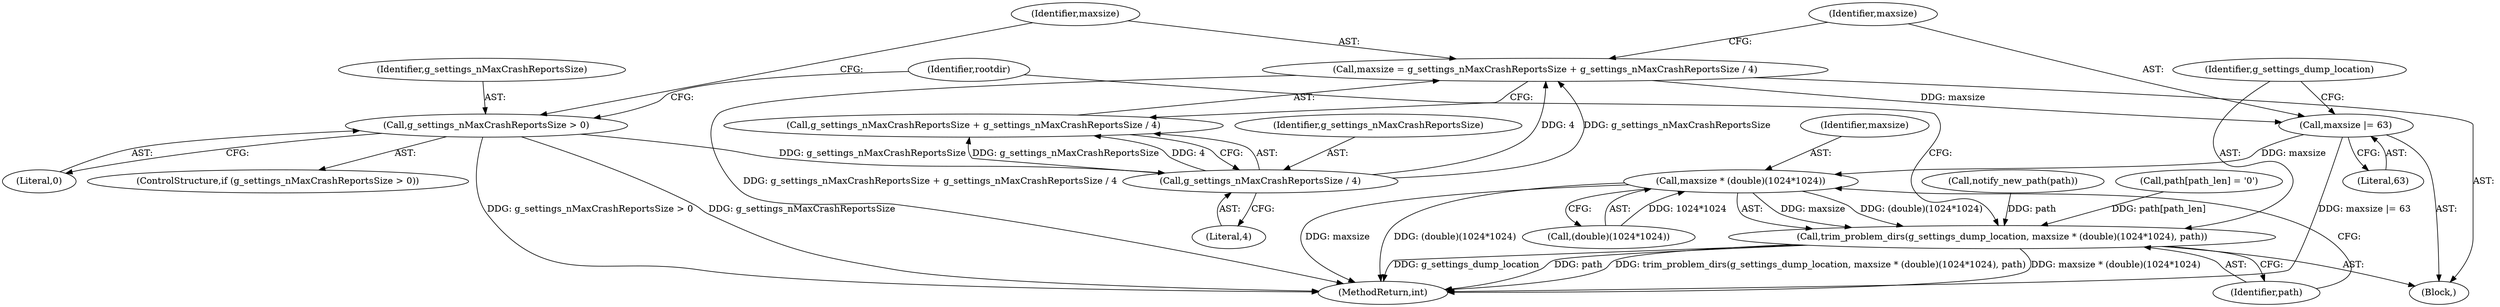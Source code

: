 digraph "0_abrt_17cb66b13997b0159b4253b3f5722db79f476d68@integer" {
"1001092" [label="(Call,maxsize = g_settings_nMaxCrashReportsSize + g_settings_nMaxCrashReportsSize / 4)"];
"1001096" [label="(Call,g_settings_nMaxCrashReportsSize / 4)"];
"1001087" [label="(Call,g_settings_nMaxCrashReportsSize > 0)"];
"1001099" [label="(Call,maxsize |= 63)"];
"1001104" [label="(Call,maxsize * (double)(1024*1024))"];
"1001102" [label="(Call,trim_problem_dirs(g_settings_dump_location, maxsize * (double)(1024*1024), path))"];
"1001094" [label="(Call,g_settings_nMaxCrashReportsSize + g_settings_nMaxCrashReportsSize / 4)"];
"1001096" [label="(Call,g_settings_nMaxCrashReportsSize / 4)"];
"1001180" [label="(MethodReturn,int)"];
"1001102" [label="(Call,trim_problem_dirs(g_settings_dump_location, maxsize * (double)(1024*1024), path))"];
"1001105" [label="(Identifier,maxsize)"];
"1001103" [label="(Identifier,g_settings_dump_location)"];
"1001087" [label="(Call,g_settings_nMaxCrashReportsSize > 0)"];
"1001088" [label="(Identifier,g_settings_nMaxCrashReportsSize)"];
"1001101" [label="(Literal,63)"];
"1001090" [label="(Block,)"];
"1001084" [label="(Call,notify_new_path(path))"];
"1001111" [label="(Identifier,path)"];
"1001086" [label="(ControlStructure,if (g_settings_nMaxCrashReportsSize > 0))"];
"1001106" [label="(Call,(double)(1024*1024))"];
"1001100" [label="(Identifier,maxsize)"];
"1001092" [label="(Call,maxsize = g_settings_nMaxCrashReportsSize + g_settings_nMaxCrashReportsSize / 4)"];
"1001104" [label="(Call,maxsize * (double)(1024*1024))"];
"1001089" [label="(Literal,0)"];
"1001113" [label="(Identifier,rootdir)"];
"1001097" [label="(Identifier,g_settings_nMaxCrashReportsSize)"];
"1001099" [label="(Call,maxsize |= 63)"];
"1001093" [label="(Identifier,maxsize)"];
"1001098" [label="(Literal,4)"];
"1001047" [label="(Call,path[path_len] = '\0')"];
"1001092" -> "1001090"  [label="AST: "];
"1001092" -> "1001094"  [label="CFG: "];
"1001093" -> "1001092"  [label="AST: "];
"1001094" -> "1001092"  [label="AST: "];
"1001100" -> "1001092"  [label="CFG: "];
"1001092" -> "1001180"  [label="DDG: g_settings_nMaxCrashReportsSize + g_settings_nMaxCrashReportsSize / 4"];
"1001096" -> "1001092"  [label="DDG: g_settings_nMaxCrashReportsSize"];
"1001096" -> "1001092"  [label="DDG: 4"];
"1001092" -> "1001099"  [label="DDG: maxsize"];
"1001096" -> "1001094"  [label="AST: "];
"1001096" -> "1001098"  [label="CFG: "];
"1001097" -> "1001096"  [label="AST: "];
"1001098" -> "1001096"  [label="AST: "];
"1001094" -> "1001096"  [label="CFG: "];
"1001096" -> "1001094"  [label="DDG: g_settings_nMaxCrashReportsSize"];
"1001096" -> "1001094"  [label="DDG: 4"];
"1001087" -> "1001096"  [label="DDG: g_settings_nMaxCrashReportsSize"];
"1001087" -> "1001086"  [label="AST: "];
"1001087" -> "1001089"  [label="CFG: "];
"1001088" -> "1001087"  [label="AST: "];
"1001089" -> "1001087"  [label="AST: "];
"1001093" -> "1001087"  [label="CFG: "];
"1001113" -> "1001087"  [label="CFG: "];
"1001087" -> "1001180"  [label="DDG: g_settings_nMaxCrashReportsSize > 0"];
"1001087" -> "1001180"  [label="DDG: g_settings_nMaxCrashReportsSize"];
"1001099" -> "1001090"  [label="AST: "];
"1001099" -> "1001101"  [label="CFG: "];
"1001100" -> "1001099"  [label="AST: "];
"1001101" -> "1001099"  [label="AST: "];
"1001103" -> "1001099"  [label="CFG: "];
"1001099" -> "1001180"  [label="DDG: maxsize |= 63"];
"1001099" -> "1001104"  [label="DDG: maxsize"];
"1001104" -> "1001102"  [label="AST: "];
"1001104" -> "1001106"  [label="CFG: "];
"1001105" -> "1001104"  [label="AST: "];
"1001106" -> "1001104"  [label="AST: "];
"1001111" -> "1001104"  [label="CFG: "];
"1001104" -> "1001180"  [label="DDG: maxsize"];
"1001104" -> "1001180"  [label="DDG: (double)(1024*1024)"];
"1001104" -> "1001102"  [label="DDG: maxsize"];
"1001104" -> "1001102"  [label="DDG: (double)(1024*1024)"];
"1001106" -> "1001104"  [label="DDG: 1024*1024"];
"1001102" -> "1001090"  [label="AST: "];
"1001102" -> "1001111"  [label="CFG: "];
"1001103" -> "1001102"  [label="AST: "];
"1001111" -> "1001102"  [label="AST: "];
"1001113" -> "1001102"  [label="CFG: "];
"1001102" -> "1001180"  [label="DDG: maxsize * (double)(1024*1024)"];
"1001102" -> "1001180"  [label="DDG: g_settings_dump_location"];
"1001102" -> "1001180"  [label="DDG: path"];
"1001102" -> "1001180"  [label="DDG: trim_problem_dirs(g_settings_dump_location, maxsize * (double)(1024*1024), path)"];
"1001047" -> "1001102"  [label="DDG: path[path_len]"];
"1001084" -> "1001102"  [label="DDG: path"];
}
